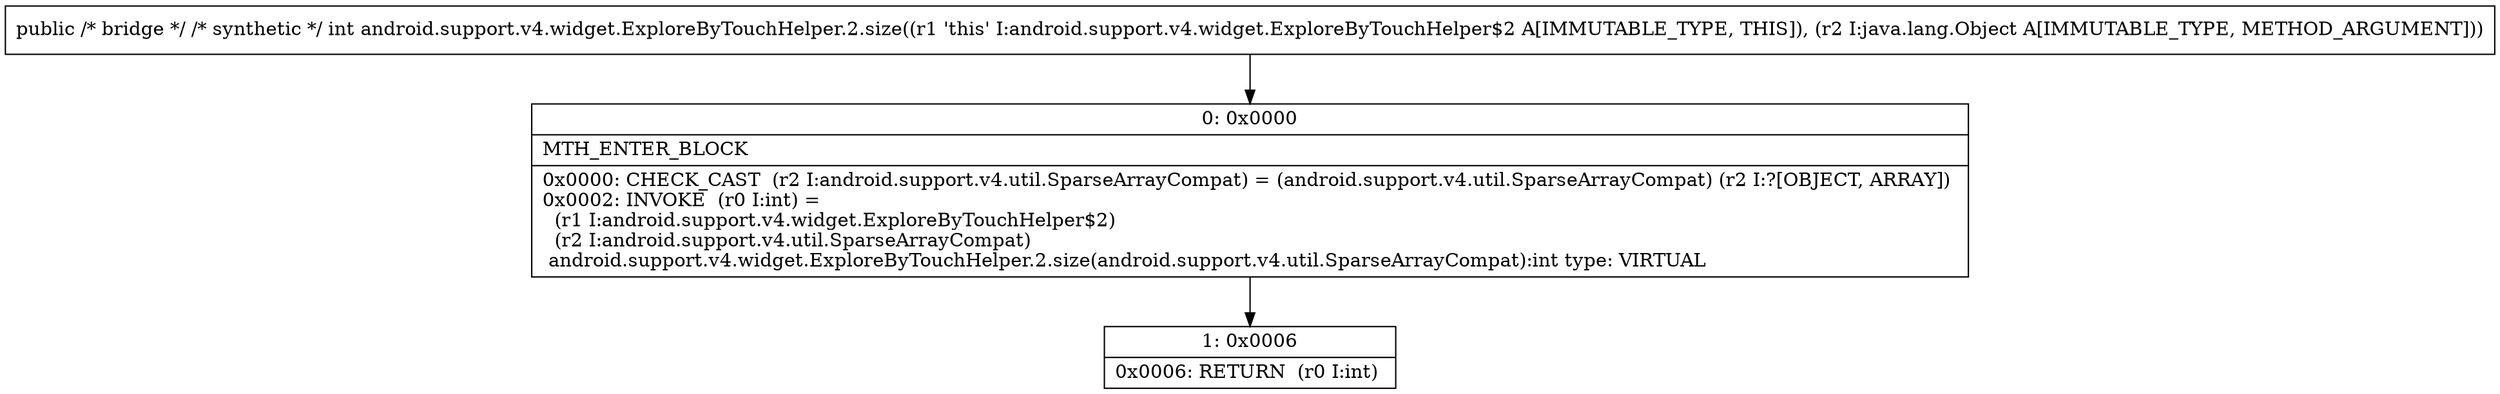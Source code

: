digraph "CFG forandroid.support.v4.widget.ExploreByTouchHelper.2.size(Ljava\/lang\/Object;)I" {
Node_0 [shape=record,label="{0\:\ 0x0000|MTH_ENTER_BLOCK\l|0x0000: CHECK_CAST  (r2 I:android.support.v4.util.SparseArrayCompat) = (android.support.v4.util.SparseArrayCompat) (r2 I:?[OBJECT, ARRAY]) \l0x0002: INVOKE  (r0 I:int) = \l  (r1 I:android.support.v4.widget.ExploreByTouchHelper$2)\l  (r2 I:android.support.v4.util.SparseArrayCompat)\l android.support.v4.widget.ExploreByTouchHelper.2.size(android.support.v4.util.SparseArrayCompat):int type: VIRTUAL \l}"];
Node_1 [shape=record,label="{1\:\ 0x0006|0x0006: RETURN  (r0 I:int) \l}"];
MethodNode[shape=record,label="{public \/* bridge *\/ \/* synthetic *\/ int android.support.v4.widget.ExploreByTouchHelper.2.size((r1 'this' I:android.support.v4.widget.ExploreByTouchHelper$2 A[IMMUTABLE_TYPE, THIS]), (r2 I:java.lang.Object A[IMMUTABLE_TYPE, METHOD_ARGUMENT])) }"];
MethodNode -> Node_0;
Node_0 -> Node_1;
}

